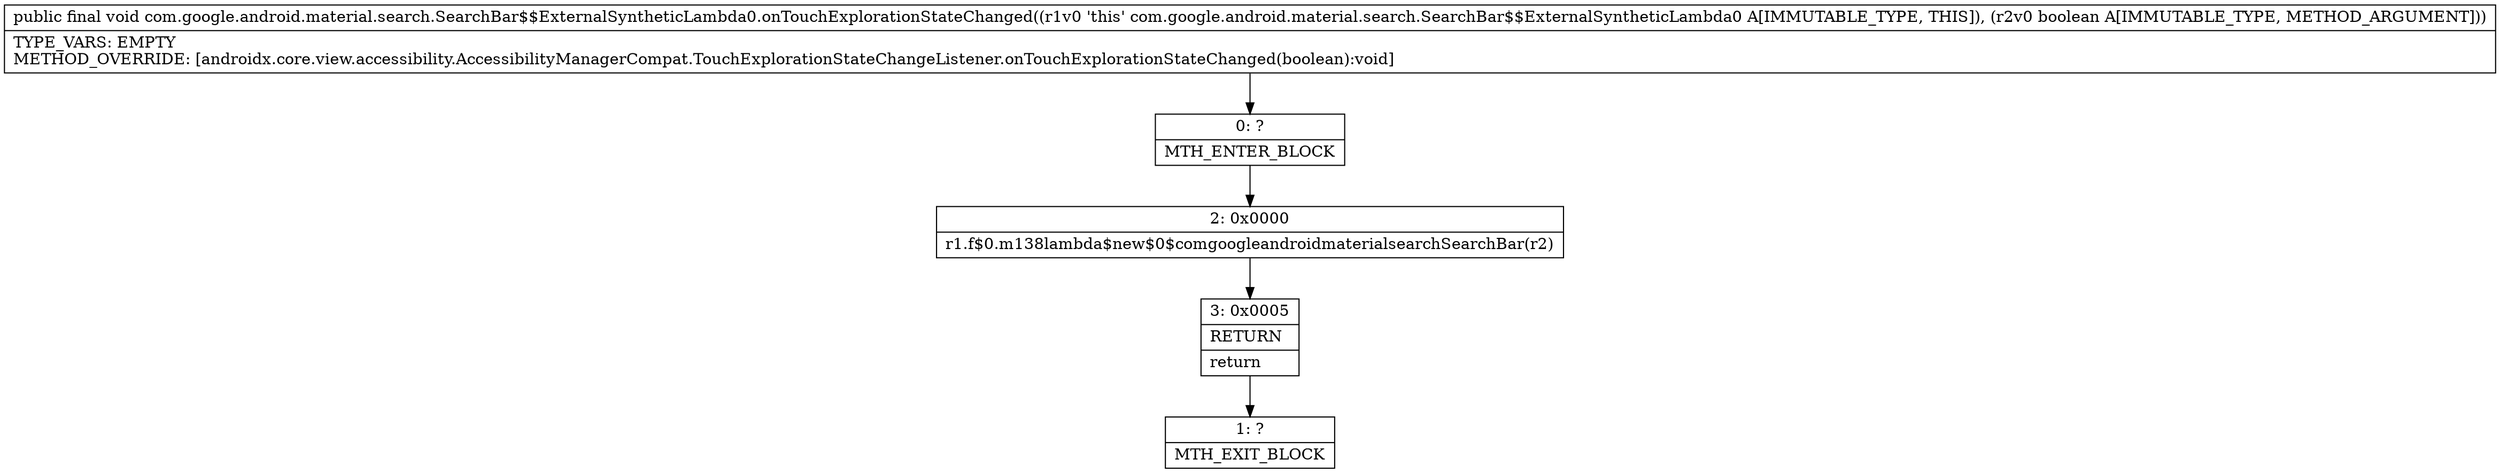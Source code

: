 digraph "CFG forcom.google.android.material.search.SearchBar$$ExternalSyntheticLambda0.onTouchExplorationStateChanged(Z)V" {
Node_0 [shape=record,label="{0\:\ ?|MTH_ENTER_BLOCK\l}"];
Node_2 [shape=record,label="{2\:\ 0x0000|r1.f$0.m138lambda$new$0$comgoogleandroidmaterialsearchSearchBar(r2)\l}"];
Node_3 [shape=record,label="{3\:\ 0x0005|RETURN\l|return\l}"];
Node_1 [shape=record,label="{1\:\ ?|MTH_EXIT_BLOCK\l}"];
MethodNode[shape=record,label="{public final void com.google.android.material.search.SearchBar$$ExternalSyntheticLambda0.onTouchExplorationStateChanged((r1v0 'this' com.google.android.material.search.SearchBar$$ExternalSyntheticLambda0 A[IMMUTABLE_TYPE, THIS]), (r2v0 boolean A[IMMUTABLE_TYPE, METHOD_ARGUMENT]))  | TYPE_VARS: EMPTY\lMETHOD_OVERRIDE: [androidx.core.view.accessibility.AccessibilityManagerCompat.TouchExplorationStateChangeListener.onTouchExplorationStateChanged(boolean):void]\l}"];
MethodNode -> Node_0;Node_0 -> Node_2;
Node_2 -> Node_3;
Node_3 -> Node_1;
}

